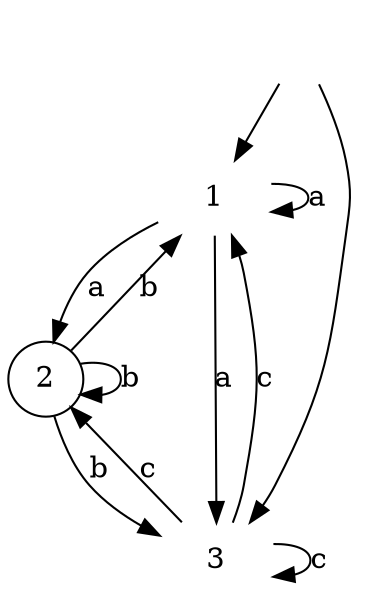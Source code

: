 digraph nfa {
	Start [label="" shape=none]
	1 [label=1 shape=plaintext]
	2 [label=2 shape=circle]
	3 [label=3 shape=plaintext]
	Start -> 1
	Start -> 3
	1 -> 1 [label=a]
	1 -> 2 [label=a]
	1 -> 3 [label=a]
	2 -> 1 [label=b]
	2 -> 2 [label=b]
	2 -> 3 [label=b]
	3 -> 1 [label=c]
	3 -> 2 [label=c]
	3 -> 3 [label=c]
}
